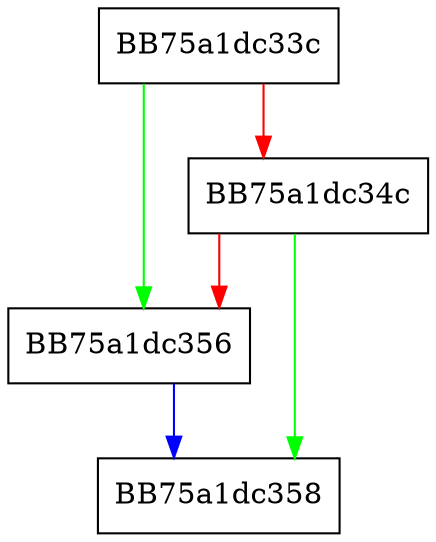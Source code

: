 digraph IsOfflineScan {
  node [shape="box"];
  graph [splines=ortho];
  BB75a1dc33c -> BB75a1dc356 [color="green"];
  BB75a1dc33c -> BB75a1dc34c [color="red"];
  BB75a1dc34c -> BB75a1dc358 [color="green"];
  BB75a1dc34c -> BB75a1dc356 [color="red"];
  BB75a1dc356 -> BB75a1dc358 [color="blue"];
}